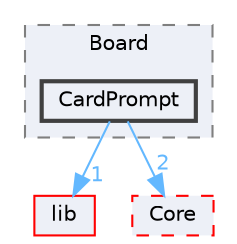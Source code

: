 digraph "app/src/Board/CardPrompt"
{
 // LATEX_PDF_SIZE
  bgcolor="transparent";
  edge [fontname=Helvetica,fontsize=10,labelfontname=Helvetica,labelfontsize=10];
  node [fontname=Helvetica,fontsize=10,shape=box,height=0.2,width=0.4];
  compound=true
  subgraph clusterdir_b165395026853bfd1f1b8d8606d4662f {
    graph [ bgcolor="#edf0f7", pencolor="grey50", label="Board", fontname=Helvetica,fontsize=10 style="filled,dashed", URL="dir_b165395026853bfd1f1b8d8606d4662f.html",tooltip=""]
  dir_c54401e8ea8ee6806516d57f0ba16674 [label="CardPrompt", fillcolor="#edf0f7", color="grey25", style="filled,bold", URL="dir_c54401e8ea8ee6806516d57f0ba16674.html",tooltip=""];
  }
  dir_97aefd0d527b934f1d99a682da8fe6a9 [label="lib", fillcolor="#edf0f7", color="red", style="filled", URL="dir_97aefd0d527b934f1d99a682da8fe6a9.html",tooltip=""];
  dir_f7d4be874a03ffe36f67d0add008229d [label="Core", fillcolor="#edf0f7", color="red", style="filled,dashed", URL="dir_f7d4be874a03ffe36f67d0add008229d.html",tooltip=""];
  dir_c54401e8ea8ee6806516d57f0ba16674->dir_97aefd0d527b934f1d99a682da8fe6a9 [headlabel="1", labeldistance=1.5 headhref="dir_000004_000012.html" href="dir_000004_000012.html" color="steelblue1" fontcolor="steelblue1"];
  dir_c54401e8ea8ee6806516d57f0ba16674->dir_f7d4be874a03ffe36f67d0add008229d [headlabel="2", labeldistance=1.5 headhref="dir_000004_000006.html" href="dir_000004_000006.html" color="steelblue1" fontcolor="steelblue1"];
}
